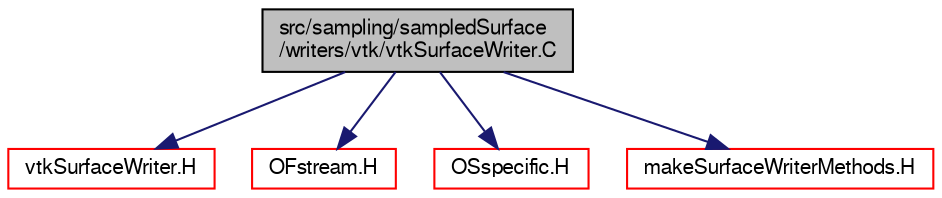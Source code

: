 digraph "src/sampling/sampledSurface/writers/vtk/vtkSurfaceWriter.C"
{
  bgcolor="transparent";
  edge [fontname="FreeSans",fontsize="10",labelfontname="FreeSans",labelfontsize="10"];
  node [fontname="FreeSans",fontsize="10",shape=record];
  Node0 [label="src/sampling/sampledSurface\l/writers/vtk/vtkSurfaceWriter.C",height=0.2,width=0.4,color="black", fillcolor="grey75", style="filled", fontcolor="black"];
  Node0 -> Node1 [color="midnightblue",fontsize="10",style="solid",fontname="FreeSans"];
  Node1 [label="vtkSurfaceWriter.H",height=0.2,width=0.4,color="red",URL="$a14891.html"];
  Node0 -> Node147 [color="midnightblue",fontsize="10",style="solid",fontname="FreeSans"];
  Node147 [label="OFstream.H",height=0.2,width=0.4,color="red",URL="$a09065.html"];
  Node0 -> Node149 [color="midnightblue",fontsize="10",style="solid",fontname="FreeSans"];
  Node149 [label="OSspecific.H",height=0.2,width=0.4,color="red",URL="$a10370.html",tooltip="Functions used by OpenFOAM that are specific to POSIX compliant operating systems and need to be repl..."];
  Node0 -> Node153 [color="midnightblue",fontsize="10",style="solid",fontname="FreeSans"];
  Node153 [label="makeSurfaceWriterMethods.H",height=0.2,width=0.4,color="red",URL="$a14852.html",tooltip="Convenience macros for instantiating writer methods for surfaceWriter classes. "];
}

